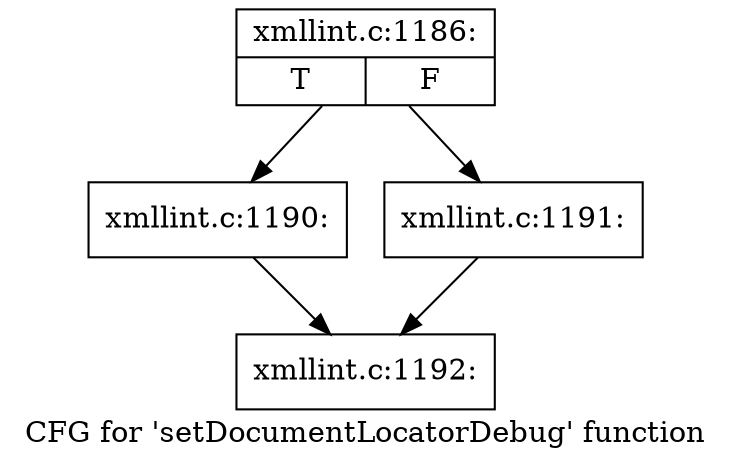 digraph "CFG for 'setDocumentLocatorDebug' function" {
	label="CFG for 'setDocumentLocatorDebug' function";

	Node0x556d1b560130 [shape=record,label="{xmllint.c:1186:|{<s0>T|<s1>F}}"];
	Node0x556d1b560130 -> Node0x556d1b560f60;
	Node0x556d1b560130 -> Node0x556d1b560fb0;
	Node0x556d1b560f60 [shape=record,label="{xmllint.c:1190:}"];
	Node0x556d1b560f60 -> Node0x556d1b560180;
	Node0x556d1b560fb0 [shape=record,label="{xmllint.c:1191:}"];
	Node0x556d1b560fb0 -> Node0x556d1b560180;
	Node0x556d1b560180 [shape=record,label="{xmllint.c:1192:}"];
}
